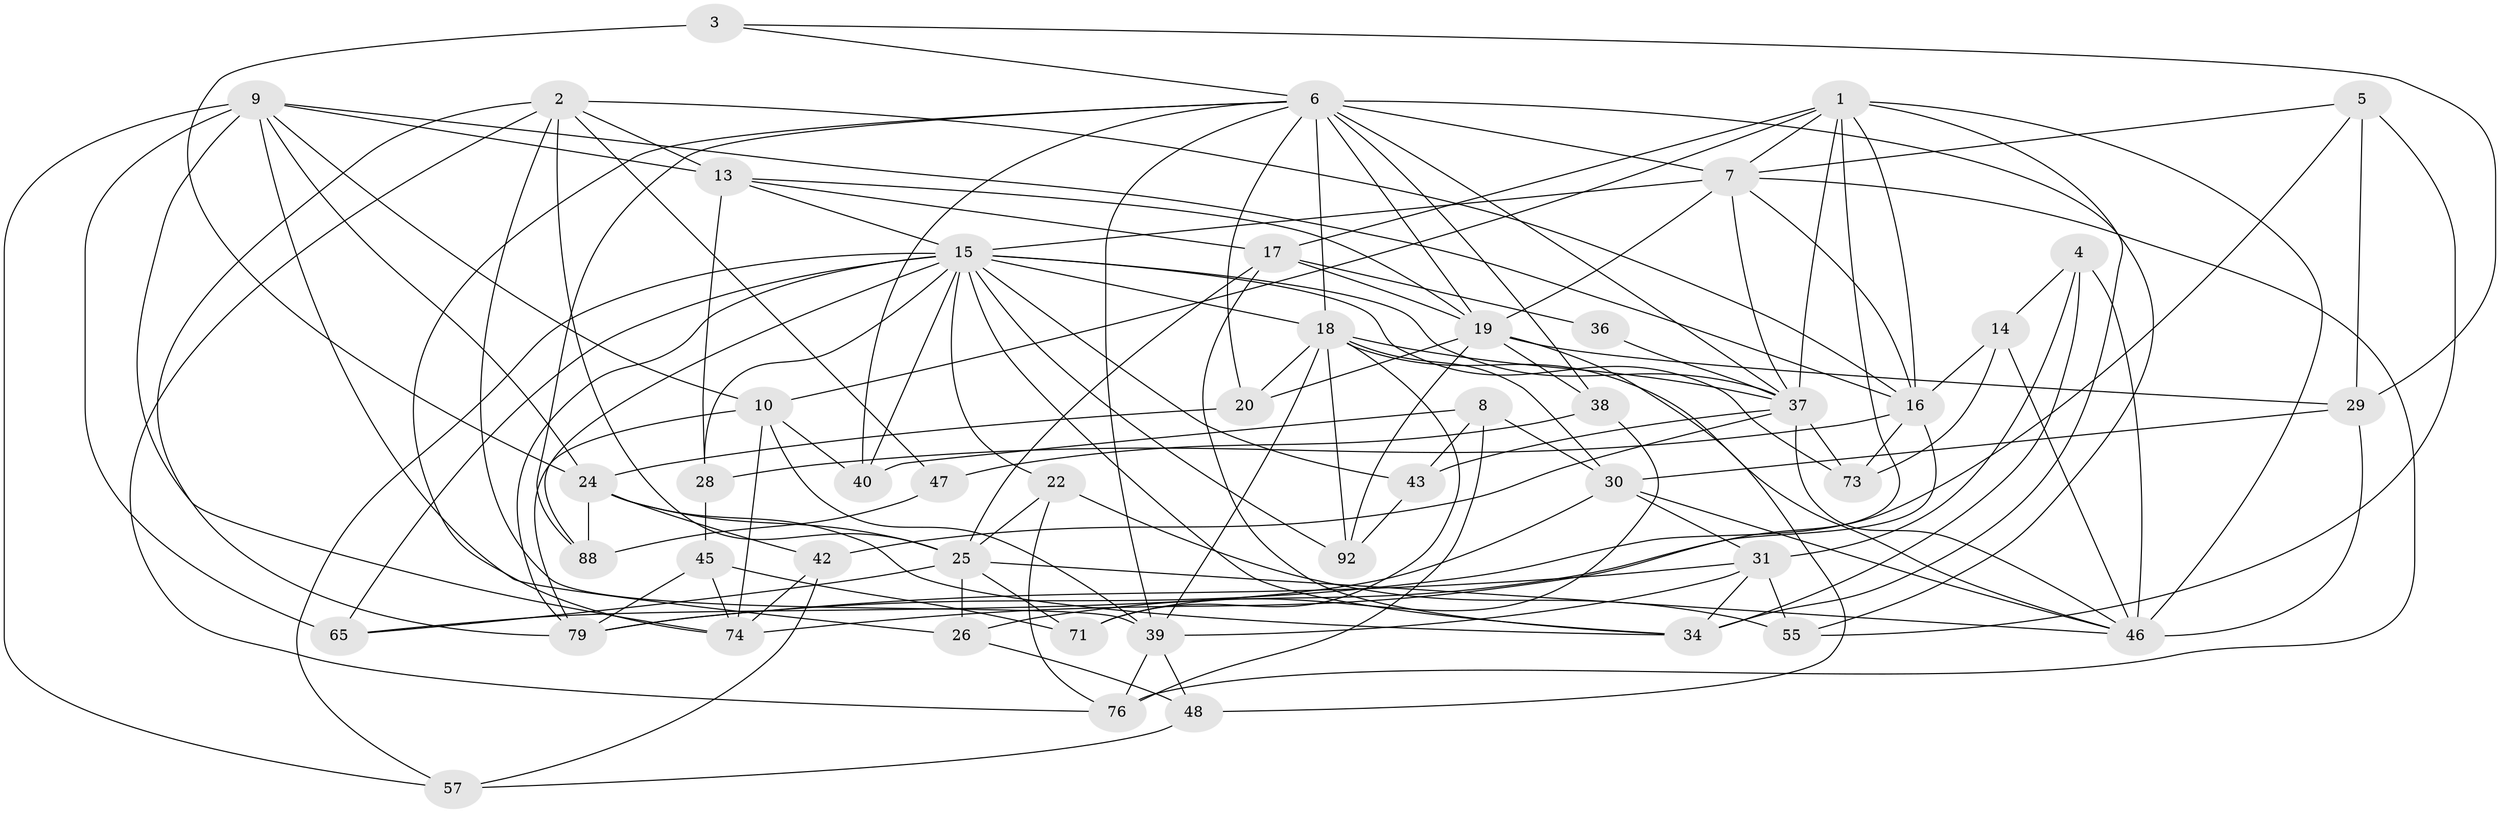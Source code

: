 // original degree distribution, {4: 1.0}
// Generated by graph-tools (version 1.1) at 2025/16/03/09/25 04:16:17]
// undirected, 48 vertices, 137 edges
graph export_dot {
graph [start="1"]
  node [color=gray90,style=filled];
  1 [super="+21+56"];
  2 [super="+11"];
  3;
  4;
  5;
  6 [super="+81+12"];
  7 [super="+52+27"];
  8;
  9 [super="+23"];
  10 [super="+51"];
  13 [super="+54"];
  14;
  15 [super="+86+32"];
  16 [super="+85+62"];
  17 [super="+67"];
  18 [super="+84+41"];
  19 [super="+35+33"];
  20;
  22;
  24 [super="+44+96"];
  25 [super="+59+75"];
  26;
  28;
  29 [super="+93"];
  30 [super="+66"];
  31 [super="+61"];
  34 [super="+68"];
  36;
  37 [super="+77+58+49"];
  38;
  39 [super="+83+95"];
  40;
  42;
  43;
  45;
  46 [super="+53+69"];
  47;
  48;
  55;
  57;
  65;
  71;
  73;
  74 [super="+87"];
  76 [super="+82"];
  79 [super="+94"];
  88;
  92;
  1 -- 16;
  1 -- 7;
  1 -- 10;
  1 -- 17;
  1 -- 34;
  1 -- 79;
  1 -- 46;
  1 -- 37;
  2 -- 47 [weight=2];
  2 -- 16;
  2 -- 13;
  2 -- 79;
  2 -- 25;
  2 -- 39;
  2 -- 76;
  3 -- 24 [weight=2];
  3 -- 6;
  3 -- 29;
  4 -- 34;
  4 -- 31;
  4 -- 14;
  4 -- 46;
  5 -- 55;
  5 -- 74;
  5 -- 29;
  5 -- 7;
  6 -- 18;
  6 -- 20;
  6 -- 38;
  6 -- 39;
  6 -- 40;
  6 -- 19;
  6 -- 55;
  6 -- 88;
  6 -- 74;
  6 -- 7;
  6 -- 37;
  7 -- 16;
  7 -- 19;
  7 -- 76;
  7 -- 37;
  7 -- 15;
  8 -- 30;
  8 -- 43;
  8 -- 40;
  8 -- 76;
  9 -- 10;
  9 -- 13;
  9 -- 65;
  9 -- 16;
  9 -- 26;
  9 -- 24;
  9 -- 74;
  9 -- 57;
  10 -- 39;
  10 -- 40;
  10 -- 74;
  10 -- 79;
  13 -- 28;
  13 -- 17;
  13 -- 19;
  13 -- 15;
  14 -- 73;
  14 -- 16;
  14 -- 46;
  15 -- 65;
  15 -- 18 [weight=2];
  15 -- 40;
  15 -- 28;
  15 -- 79;
  15 -- 34;
  15 -- 37;
  15 -- 73;
  15 -- 43;
  15 -- 22;
  15 -- 88;
  15 -- 57;
  15 -- 92;
  16 -- 26;
  16 -- 28;
  16 -- 73;
  17 -- 25;
  17 -- 34;
  17 -- 19;
  17 -- 36;
  18 -- 20;
  18 -- 71;
  18 -- 92;
  18 -- 30;
  18 -- 46;
  18 -- 37;
  18 -- 39;
  19 -- 20;
  19 -- 48;
  19 -- 29 [weight=2];
  19 -- 38;
  19 -- 92;
  20 -- 24;
  22 -- 55;
  22 -- 76;
  22 -- 25;
  24 -- 25;
  24 -- 42;
  24 -- 88;
  24 -- 34;
  25 -- 46;
  25 -- 71;
  25 -- 26;
  25 -- 65;
  26 -- 48;
  28 -- 45;
  29 -- 30;
  29 -- 46;
  30 -- 65;
  30 -- 46;
  30 -- 31;
  31 -- 79;
  31 -- 39;
  31 -- 55;
  31 -- 34;
  36 -- 37 [weight=3];
  37 -- 73;
  37 -- 43;
  37 -- 46;
  37 -- 42;
  38 -- 71;
  38 -- 47;
  39 -- 48;
  39 -- 76 [weight=2];
  42 -- 57;
  42 -- 74;
  43 -- 92;
  45 -- 71;
  45 -- 74;
  45 -- 79;
  47 -- 88;
  48 -- 57;
}
